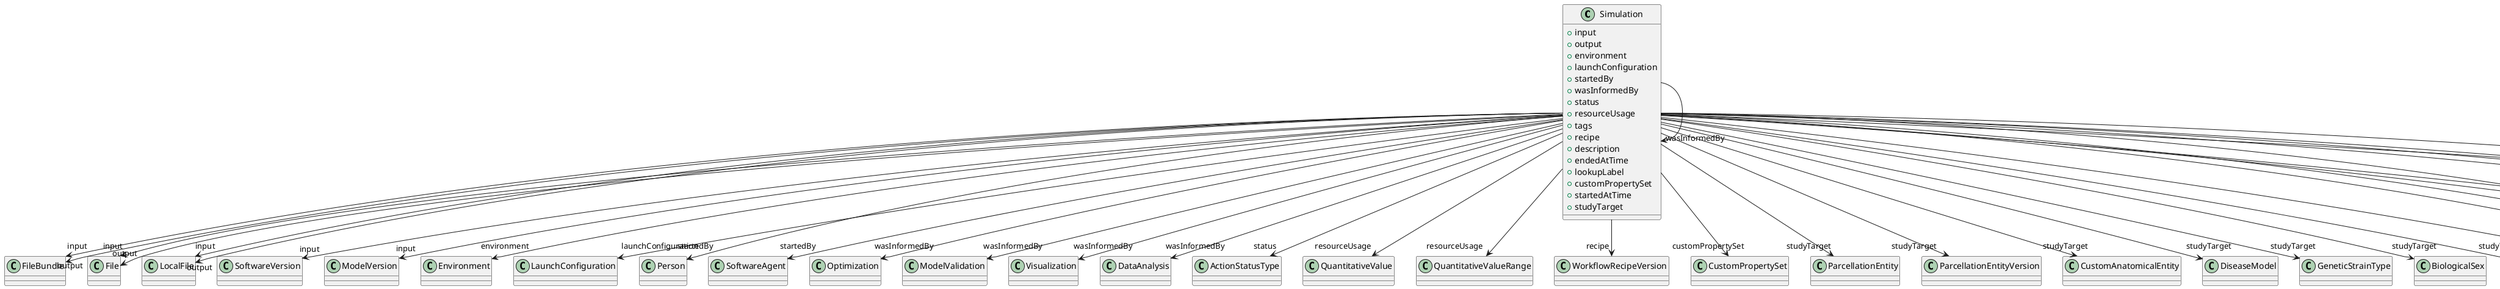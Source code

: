 @startuml
class Simulation {
+input
+output
+environment
+launchConfiguration
+startedBy
+wasInformedBy
+status
+resourceUsage
+tags
+recipe
+description
+endedAtTime
+lookupLabel
+customPropertySet
+startedAtTime
+studyTarget

}
Simulation -d-> "input" FileBundle
Simulation -d-> "input" File
Simulation -d-> "input" LocalFile
Simulation -d-> "input" SoftwareVersion
Simulation -d-> "input" ModelVersion
Simulation -d-> "output" FileBundle
Simulation -d-> "output" File
Simulation -d-> "output" LocalFile
Simulation -d-> "environment" Environment
Simulation -d-> "launchConfiguration" LaunchConfiguration
Simulation -d-> "startedBy" Person
Simulation -d-> "startedBy" SoftwareAgent
Simulation -d-> "wasInformedBy" Optimization
Simulation -d-> "wasInformedBy" ModelValidation
Simulation -d-> "wasInformedBy" Visualization
Simulation -d-> "wasInformedBy" DataAnalysis
Simulation -d-> "wasInformedBy" Simulation
Simulation -d-> "status" ActionStatusType
Simulation -d-> "resourceUsage" QuantitativeValue
Simulation -d-> "resourceUsage" QuantitativeValueRange
Simulation -d-> "recipe" WorkflowRecipeVersion
Simulation -d-> "customPropertySet" CustomPropertySet
Simulation -d-> "studyTarget" ParcellationEntity
Simulation -d-> "studyTarget" ParcellationEntityVersion
Simulation -d-> "studyTarget" CustomAnatomicalEntity
Simulation -d-> "studyTarget" DiseaseModel
Simulation -d-> "studyTarget" GeneticStrainType
Simulation -d-> "studyTarget" BiologicalSex
Simulation -d-> "studyTarget" SubcellularEntity
Simulation -d-> "studyTarget" TermSuggestion
Simulation -d-> "studyTarget" Disease
Simulation -d-> "studyTarget" CellType
Simulation -d-> "studyTarget" Organ
Simulation -d-> "studyTarget" BiologicalOrder
Simulation -d-> "studyTarget" UBERONParcellation
Simulation -d-> "studyTarget" Handedness
Simulation -d-> "studyTarget" BreedingType
Simulation -d-> "studyTarget" MolecularEntity
Simulation -d-> "studyTarget" Species
Simulation -d-> "studyTarget" CellCultureType

@enduml